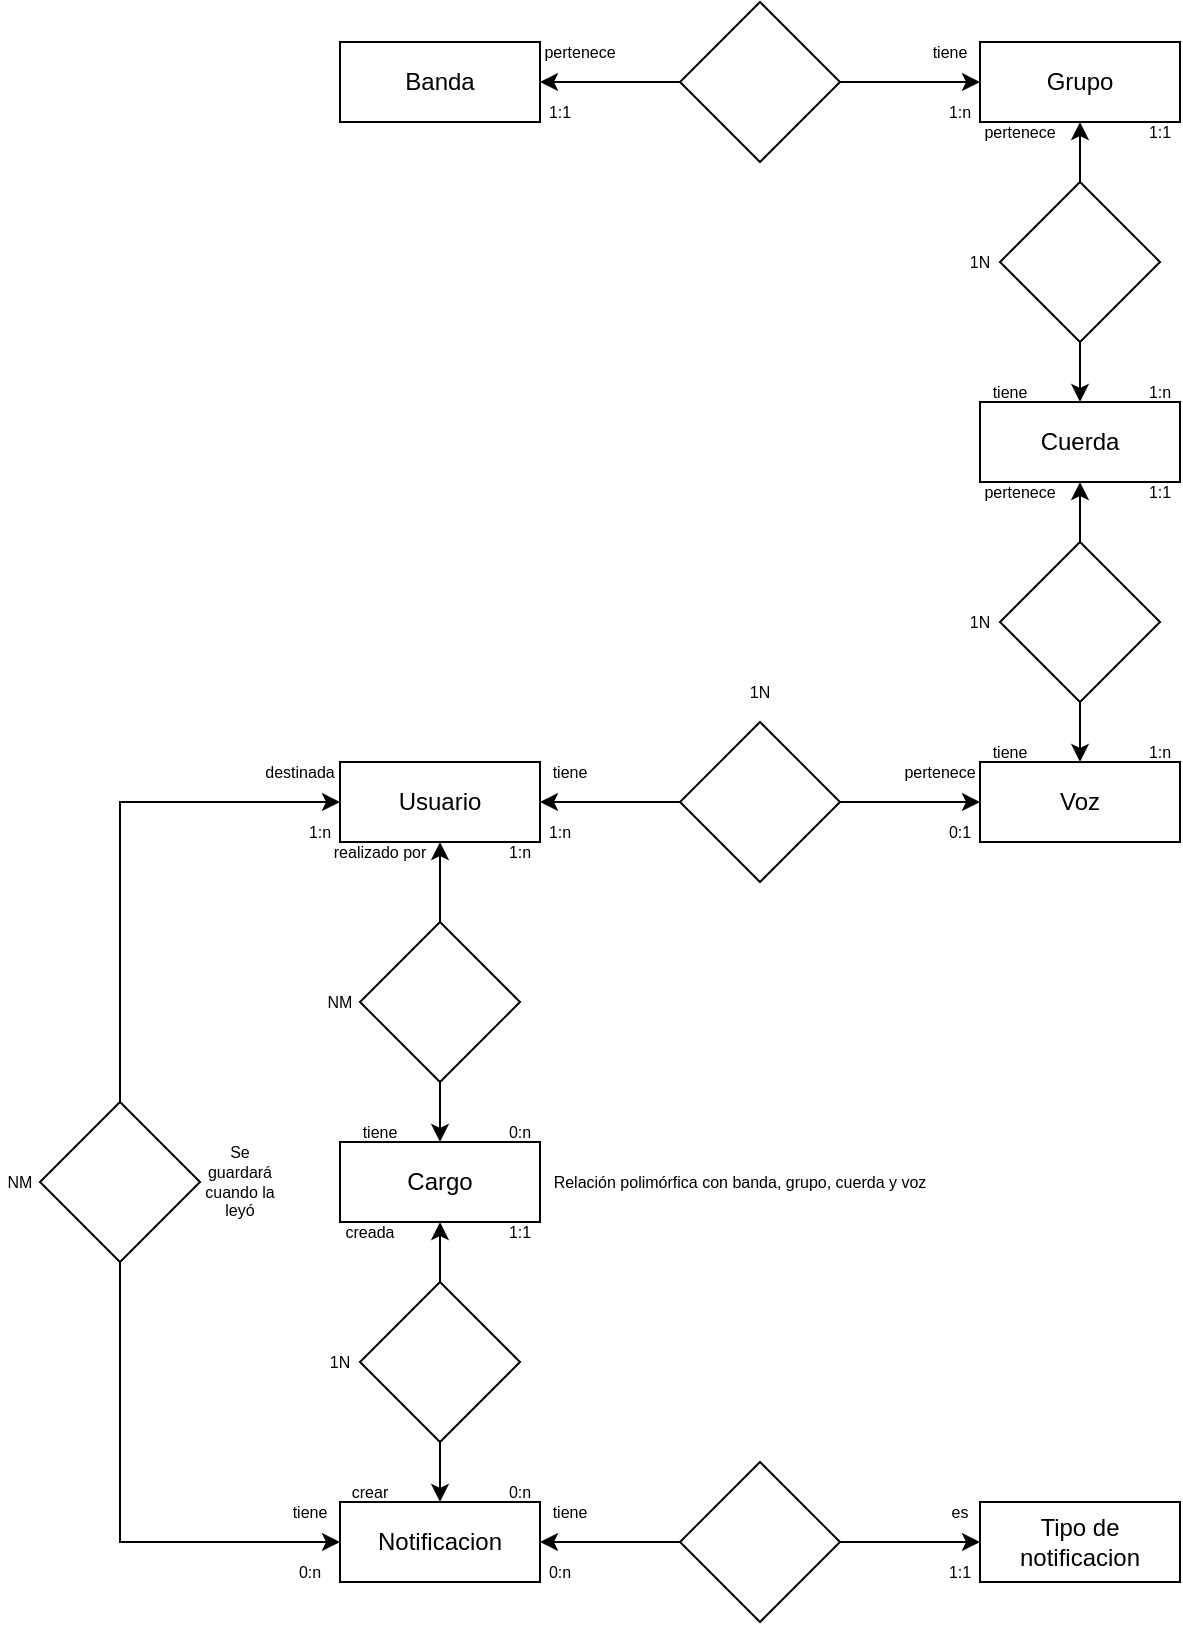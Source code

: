 <mxfile version="19.0.3" type="device"><diagram id="W8fPBjSbihFKDz3j0o1E" name="Página-1"><mxGraphModel dx="1422" dy="865" grid="1" gridSize="10" guides="1" tooltips="1" connect="1" arrows="1" fold="1" page="1" pageScale="1" pageWidth="827" pageHeight="1169" math="0" shadow="0"><root><mxCell id="0"/><mxCell id="1" parent="0"/><mxCell id="aNaEhvauE21cdTZv5IKZ-1" value="Usuario" style="whiteSpace=wrap;html=1;align=center;" vertex="1" parent="1"><mxGeometry x="350" y="420" width="100" height="40" as="geometry"/></mxCell><mxCell id="aNaEhvauE21cdTZv5IKZ-2" value="Voz" style="whiteSpace=wrap;html=1;align=center;" vertex="1" parent="1"><mxGeometry x="670" y="420" width="100" height="40" as="geometry"/></mxCell><mxCell id="aNaEhvauE21cdTZv5IKZ-4" style="edgeStyle=orthogonalEdgeStyle;rounded=0;orthogonalLoop=1;jettySize=auto;html=1;exitX=0;exitY=0.5;exitDx=0;exitDy=0;entryX=1;entryY=0.5;entryDx=0;entryDy=0;" edge="1" parent="1" source="aNaEhvauE21cdTZv5IKZ-3" target="aNaEhvauE21cdTZv5IKZ-1"><mxGeometry relative="1" as="geometry"/></mxCell><mxCell id="aNaEhvauE21cdTZv5IKZ-5" style="edgeStyle=orthogonalEdgeStyle;rounded=0;orthogonalLoop=1;jettySize=auto;html=1;exitX=1;exitY=0.5;exitDx=0;exitDy=0;entryX=0;entryY=0.5;entryDx=0;entryDy=0;" edge="1" parent="1" source="aNaEhvauE21cdTZv5IKZ-3" target="aNaEhvauE21cdTZv5IKZ-2"><mxGeometry relative="1" as="geometry"/></mxCell><mxCell id="aNaEhvauE21cdTZv5IKZ-3" value="" style="shape=rhombus;perimeter=rhombusPerimeter;whiteSpace=wrap;html=1;align=center;" vertex="1" parent="1"><mxGeometry x="520" y="400" width="80" height="80" as="geometry"/></mxCell><mxCell id="aNaEhvauE21cdTZv5IKZ-6" value="Cargo" style="whiteSpace=wrap;html=1;align=center;" vertex="1" parent="1"><mxGeometry x="350" y="610" width="100" height="40" as="geometry"/></mxCell><mxCell id="aNaEhvauE21cdTZv5IKZ-7" value="Cuerda" style="whiteSpace=wrap;html=1;align=center;" vertex="1" parent="1"><mxGeometry x="670" y="240" width="100" height="40" as="geometry"/></mxCell><mxCell id="aNaEhvauE21cdTZv5IKZ-8" value="Grupo" style="whiteSpace=wrap;html=1;align=center;" vertex="1" parent="1"><mxGeometry x="670" y="60" width="100" height="40" as="geometry"/></mxCell><mxCell id="aNaEhvauE21cdTZv5IKZ-10" style="edgeStyle=orthogonalEdgeStyle;rounded=0;orthogonalLoop=1;jettySize=auto;html=1;exitX=0.5;exitY=1;exitDx=0;exitDy=0;entryX=0.5;entryY=0;entryDx=0;entryDy=0;" edge="1" parent="1" source="aNaEhvauE21cdTZv5IKZ-9" target="aNaEhvauE21cdTZv5IKZ-2"><mxGeometry relative="1" as="geometry"/></mxCell><mxCell id="aNaEhvauE21cdTZv5IKZ-11" style="edgeStyle=orthogonalEdgeStyle;rounded=0;orthogonalLoop=1;jettySize=auto;html=1;exitX=0.5;exitY=0;exitDx=0;exitDy=0;entryX=0.5;entryY=1;entryDx=0;entryDy=0;" edge="1" parent="1" source="aNaEhvauE21cdTZv5IKZ-9" target="aNaEhvauE21cdTZv5IKZ-7"><mxGeometry relative="1" as="geometry"/></mxCell><mxCell id="aNaEhvauE21cdTZv5IKZ-9" value="" style="shape=rhombus;perimeter=rhombusPerimeter;whiteSpace=wrap;html=1;align=center;" vertex="1" parent="1"><mxGeometry x="680" y="310" width="80" height="80" as="geometry"/></mxCell><mxCell id="aNaEhvauE21cdTZv5IKZ-13" style="edgeStyle=orthogonalEdgeStyle;rounded=0;orthogonalLoop=1;jettySize=auto;html=1;exitX=0.5;exitY=1;exitDx=0;exitDy=0;entryX=0.5;entryY=0;entryDx=0;entryDy=0;" edge="1" parent="1" source="aNaEhvauE21cdTZv5IKZ-12" target="aNaEhvauE21cdTZv5IKZ-7"><mxGeometry relative="1" as="geometry"/></mxCell><mxCell id="aNaEhvauE21cdTZv5IKZ-14" style="edgeStyle=orthogonalEdgeStyle;rounded=0;orthogonalLoop=1;jettySize=auto;html=1;exitX=0.5;exitY=0;exitDx=0;exitDy=0;entryX=0.5;entryY=1;entryDx=0;entryDy=0;" edge="1" parent="1" source="aNaEhvauE21cdTZv5IKZ-12" target="aNaEhvauE21cdTZv5IKZ-8"><mxGeometry relative="1" as="geometry"/></mxCell><mxCell id="aNaEhvauE21cdTZv5IKZ-12" value="" style="shape=rhombus;perimeter=rhombusPerimeter;whiteSpace=wrap;html=1;align=center;" vertex="1" parent="1"><mxGeometry x="680" y="130" width="80" height="80" as="geometry"/></mxCell><mxCell id="aNaEhvauE21cdTZv5IKZ-21" value="pertenece" style="text;html=1;strokeColor=none;fillColor=none;align=center;verticalAlign=middle;whiteSpace=wrap;rounded=0;fontSize=8;" vertex="1" parent="1"><mxGeometry x="630" y="420" width="40" height="10" as="geometry"/></mxCell><mxCell id="aNaEhvauE21cdTZv5IKZ-22" value="pertenece" style="text;html=1;strokeColor=none;fillColor=none;align=center;verticalAlign=middle;whiteSpace=wrap;rounded=0;fontSize=8;" vertex="1" parent="1"><mxGeometry x="670" y="280" width="40" height="10" as="geometry"/></mxCell><mxCell id="aNaEhvauE21cdTZv5IKZ-23" value="pertenece" style="text;html=1;strokeColor=none;fillColor=none;align=center;verticalAlign=middle;whiteSpace=wrap;rounded=0;fontSize=8;" vertex="1" parent="1"><mxGeometry x="670" y="100" width="40" height="10" as="geometry"/></mxCell><mxCell id="aNaEhvauE21cdTZv5IKZ-24" value="0:1" style="text;html=1;strokeColor=none;fillColor=none;align=center;verticalAlign=middle;whiteSpace=wrap;rounded=0;fontSize=8;" vertex="1" parent="1"><mxGeometry x="650" y="450" width="20" height="10" as="geometry"/></mxCell><mxCell id="aNaEhvauE21cdTZv5IKZ-25" value="1:1" style="text;html=1;strokeColor=none;fillColor=none;align=center;verticalAlign=middle;whiteSpace=wrap;rounded=0;fontSize=8;" vertex="1" parent="1"><mxGeometry x="750" y="280" width="20" height="10" as="geometry"/></mxCell><mxCell id="aNaEhvauE21cdTZv5IKZ-26" value="1:1" style="text;html=1;strokeColor=none;fillColor=none;align=center;verticalAlign=middle;whiteSpace=wrap;rounded=0;fontSize=8;" vertex="1" parent="1"><mxGeometry x="750" y="100" width="20" height="10" as="geometry"/></mxCell><mxCell id="aNaEhvauE21cdTZv5IKZ-27" value="1:n" style="text;html=1;strokeColor=none;fillColor=none;align=center;verticalAlign=middle;whiteSpace=wrap;rounded=0;fontSize=8;" vertex="1" parent="1"><mxGeometry x="750" y="230" width="20" height="10" as="geometry"/></mxCell><mxCell id="aNaEhvauE21cdTZv5IKZ-28" value="1:n" style="text;html=1;strokeColor=none;fillColor=none;align=center;verticalAlign=middle;whiteSpace=wrap;rounded=0;fontSize=8;" vertex="1" parent="1"><mxGeometry x="750" y="410" width="20" height="10" as="geometry"/></mxCell><mxCell id="aNaEhvauE21cdTZv5IKZ-29" value="tiene" style="text;html=1;strokeColor=none;fillColor=none;align=center;verticalAlign=middle;whiteSpace=wrap;rounded=0;fontSize=8;" vertex="1" parent="1"><mxGeometry x="670" y="230" width="30" height="10" as="geometry"/></mxCell><mxCell id="aNaEhvauE21cdTZv5IKZ-31" value="tiene" style="text;html=1;strokeColor=none;fillColor=none;align=center;verticalAlign=middle;whiteSpace=wrap;rounded=0;fontSize=8;" vertex="1" parent="1"><mxGeometry x="670" y="410" width="30" height="10" as="geometry"/></mxCell><mxCell id="aNaEhvauE21cdTZv5IKZ-32" value="tiene" style="text;html=1;strokeColor=none;fillColor=none;align=center;verticalAlign=middle;whiteSpace=wrap;rounded=0;fontSize=8;" vertex="1" parent="1"><mxGeometry x="450" y="420" width="30" height="10" as="geometry"/></mxCell><mxCell id="aNaEhvauE21cdTZv5IKZ-33" value="1:n" style="text;html=1;strokeColor=none;fillColor=none;align=center;verticalAlign=middle;whiteSpace=wrap;rounded=0;fontSize=8;" vertex="1" parent="1"><mxGeometry x="450" y="450" width="20" height="10" as="geometry"/></mxCell><mxCell id="aNaEhvauE21cdTZv5IKZ-34" value="1N" style="text;html=1;strokeColor=none;fillColor=none;align=center;verticalAlign=middle;whiteSpace=wrap;rounded=0;fontSize=8;" vertex="1" parent="1"><mxGeometry x="550" y="380" width="20" height="10" as="geometry"/></mxCell><mxCell id="aNaEhvauE21cdTZv5IKZ-35" value="1N" style="text;html=1;strokeColor=none;fillColor=none;align=center;verticalAlign=middle;whiteSpace=wrap;rounded=0;fontSize=8;" vertex="1" parent="1"><mxGeometry x="660" y="345" width="20" height="10" as="geometry"/></mxCell><mxCell id="aNaEhvauE21cdTZv5IKZ-36" value="1N" style="text;html=1;strokeColor=none;fillColor=none;align=center;verticalAlign=middle;whiteSpace=wrap;rounded=0;fontSize=8;" vertex="1" parent="1"><mxGeometry x="660" y="165" width="20" height="10" as="geometry"/></mxCell><mxCell id="aNaEhvauE21cdTZv5IKZ-38" style="edgeStyle=orthogonalEdgeStyle;rounded=0;orthogonalLoop=1;jettySize=auto;html=1;exitX=0.5;exitY=0;exitDx=0;exitDy=0;entryX=0.5;entryY=1;entryDx=0;entryDy=0;fontSize=8;" edge="1" parent="1" source="aNaEhvauE21cdTZv5IKZ-37" target="aNaEhvauE21cdTZv5IKZ-1"><mxGeometry relative="1" as="geometry"/></mxCell><mxCell id="aNaEhvauE21cdTZv5IKZ-39" style="edgeStyle=orthogonalEdgeStyle;rounded=0;orthogonalLoop=1;jettySize=auto;html=1;exitX=0.5;exitY=1;exitDx=0;exitDy=0;entryX=0.5;entryY=0;entryDx=0;entryDy=0;fontSize=8;" edge="1" parent="1" source="aNaEhvauE21cdTZv5IKZ-37" target="aNaEhvauE21cdTZv5IKZ-6"><mxGeometry relative="1" as="geometry"/></mxCell><mxCell id="aNaEhvauE21cdTZv5IKZ-37" value="" style="shape=rhombus;perimeter=rhombusPerimeter;whiteSpace=wrap;html=1;align=center;" vertex="1" parent="1"><mxGeometry x="360" y="500" width="80" height="80" as="geometry"/></mxCell><mxCell id="aNaEhvauE21cdTZv5IKZ-40" value="tiene" style="text;html=1;strokeColor=none;fillColor=none;align=center;verticalAlign=middle;whiteSpace=wrap;rounded=0;fontSize=8;" vertex="1" parent="1"><mxGeometry x="340" y="600" width="60" height="10" as="geometry"/></mxCell><mxCell id="aNaEhvauE21cdTZv5IKZ-41" value="realizado por" style="text;html=1;strokeColor=none;fillColor=none;align=center;verticalAlign=middle;whiteSpace=wrap;rounded=0;fontSize=8;" vertex="1" parent="1"><mxGeometry x="340" y="460" width="60" height="10" as="geometry"/></mxCell><mxCell id="aNaEhvauE21cdTZv5IKZ-42" value="0:n" style="text;html=1;strokeColor=none;fillColor=none;align=center;verticalAlign=middle;whiteSpace=wrap;rounded=0;fontSize=8;" vertex="1" parent="1"><mxGeometry x="430" y="600" width="20" height="10" as="geometry"/></mxCell><mxCell id="aNaEhvauE21cdTZv5IKZ-43" value="1:n" style="text;html=1;strokeColor=none;fillColor=none;align=center;verticalAlign=middle;whiteSpace=wrap;rounded=0;fontSize=8;" vertex="1" parent="1"><mxGeometry x="430" y="460" width="20" height="10" as="geometry"/></mxCell><mxCell id="aNaEhvauE21cdTZv5IKZ-44" value="NM" style="text;html=1;strokeColor=none;fillColor=none;align=center;verticalAlign=middle;whiteSpace=wrap;rounded=0;fontSize=8;" vertex="1" parent="1"><mxGeometry x="340" y="535" width="20" height="10" as="geometry"/></mxCell><mxCell id="aNaEhvauE21cdTZv5IKZ-45" value="Banda" style="whiteSpace=wrap;html=1;align=center;" vertex="1" parent="1"><mxGeometry x="350" y="60" width="100" height="40" as="geometry"/></mxCell><mxCell id="aNaEhvauE21cdTZv5IKZ-47" style="edgeStyle=orthogonalEdgeStyle;rounded=0;orthogonalLoop=1;jettySize=auto;html=1;exitX=1;exitY=0.5;exitDx=0;exitDy=0;entryX=0;entryY=0.5;entryDx=0;entryDy=0;fontSize=8;" edge="1" parent="1" source="aNaEhvauE21cdTZv5IKZ-46" target="aNaEhvauE21cdTZv5IKZ-8"><mxGeometry relative="1" as="geometry"/></mxCell><mxCell id="aNaEhvauE21cdTZv5IKZ-48" style="edgeStyle=orthogonalEdgeStyle;rounded=0;orthogonalLoop=1;jettySize=auto;html=1;exitX=0;exitY=0.5;exitDx=0;exitDy=0;entryX=1;entryY=0.5;entryDx=0;entryDy=0;fontSize=8;" edge="1" parent="1" source="aNaEhvauE21cdTZv5IKZ-46" target="aNaEhvauE21cdTZv5IKZ-45"><mxGeometry relative="1" as="geometry"/></mxCell><mxCell id="aNaEhvauE21cdTZv5IKZ-46" value="" style="shape=rhombus;perimeter=rhombusPerimeter;whiteSpace=wrap;html=1;align=center;" vertex="1" parent="1"><mxGeometry x="520" y="40" width="80" height="80" as="geometry"/></mxCell><mxCell id="aNaEhvauE21cdTZv5IKZ-49" value="pertenece" style="text;html=1;strokeColor=none;fillColor=none;align=center;verticalAlign=middle;whiteSpace=wrap;rounded=0;fontSize=8;" vertex="1" parent="1"><mxGeometry x="450" y="60" width="40" height="10" as="geometry"/></mxCell><mxCell id="aNaEhvauE21cdTZv5IKZ-51" value="1:1" style="text;html=1;strokeColor=none;fillColor=none;align=center;verticalAlign=middle;whiteSpace=wrap;rounded=0;fontSize=8;" vertex="1" parent="1"><mxGeometry x="450" y="90" width="20" height="10" as="geometry"/></mxCell><mxCell id="aNaEhvauE21cdTZv5IKZ-52" value="tiene" style="text;html=1;strokeColor=none;fillColor=none;align=center;verticalAlign=middle;whiteSpace=wrap;rounded=0;fontSize=8;" vertex="1" parent="1"><mxGeometry x="640" y="60" width="30" height="10" as="geometry"/></mxCell><mxCell id="aNaEhvauE21cdTZv5IKZ-53" value="1:n" style="text;html=1;strokeColor=none;fillColor=none;align=center;verticalAlign=middle;whiteSpace=wrap;rounded=0;fontSize=8;" vertex="1" parent="1"><mxGeometry x="650" y="90" width="20" height="10" as="geometry"/></mxCell><mxCell id="aNaEhvauE21cdTZv5IKZ-54" value="Relación polimórfica con banda, grupo, cuerda y voz" style="text;html=1;strokeColor=none;fillColor=none;align=center;verticalAlign=middle;whiteSpace=wrap;rounded=0;fontSize=8;" vertex="1" parent="1"><mxGeometry x="370" y="615" width="360" height="30" as="geometry"/></mxCell><mxCell id="aNaEhvauE21cdTZv5IKZ-55" value="Notificacion" style="whiteSpace=wrap;html=1;align=center;" vertex="1" parent="1"><mxGeometry x="350" y="790" width="100" height="40" as="geometry"/></mxCell><mxCell id="aNaEhvauE21cdTZv5IKZ-57" style="edgeStyle=orthogonalEdgeStyle;rounded=0;orthogonalLoop=1;jettySize=auto;html=1;exitX=0.5;exitY=0;exitDx=0;exitDy=0;entryX=0.5;entryY=1;entryDx=0;entryDy=0;fontSize=8;" edge="1" parent="1" source="aNaEhvauE21cdTZv5IKZ-56" target="aNaEhvauE21cdTZv5IKZ-6"><mxGeometry relative="1" as="geometry"/></mxCell><mxCell id="aNaEhvauE21cdTZv5IKZ-58" style="edgeStyle=orthogonalEdgeStyle;rounded=0;orthogonalLoop=1;jettySize=auto;html=1;exitX=0.5;exitY=1;exitDx=0;exitDy=0;entryX=0.5;entryY=0;entryDx=0;entryDy=0;fontSize=8;" edge="1" parent="1" source="aNaEhvauE21cdTZv5IKZ-56" target="aNaEhvauE21cdTZv5IKZ-55"><mxGeometry relative="1" as="geometry"/></mxCell><mxCell id="aNaEhvauE21cdTZv5IKZ-56" value="" style="shape=rhombus;perimeter=rhombusPerimeter;whiteSpace=wrap;html=1;align=center;" vertex="1" parent="1"><mxGeometry x="360" y="680" width="80" height="80" as="geometry"/></mxCell><mxCell id="aNaEhvauE21cdTZv5IKZ-59" value="crear" style="text;html=1;strokeColor=none;fillColor=none;align=center;verticalAlign=middle;whiteSpace=wrap;rounded=0;fontSize=8;" vertex="1" parent="1"><mxGeometry x="350" y="780" width="30" height="10" as="geometry"/></mxCell><mxCell id="aNaEhvauE21cdTZv5IKZ-60" value="0:n" style="text;html=1;strokeColor=none;fillColor=none;align=center;verticalAlign=middle;whiteSpace=wrap;rounded=0;fontSize=8;" vertex="1" parent="1"><mxGeometry x="430" y="780" width="20" height="10" as="geometry"/></mxCell><mxCell id="aNaEhvauE21cdTZv5IKZ-61" value="creada" style="text;html=1;strokeColor=none;fillColor=none;align=center;verticalAlign=middle;whiteSpace=wrap;rounded=0;fontSize=8;" vertex="1" parent="1"><mxGeometry x="350" y="650" width="30" height="10" as="geometry"/></mxCell><mxCell id="aNaEhvauE21cdTZv5IKZ-62" value="1:1" style="text;html=1;strokeColor=none;fillColor=none;align=center;verticalAlign=middle;whiteSpace=wrap;rounded=0;fontSize=8;" vertex="1" parent="1"><mxGeometry x="430" y="650" width="20" height="10" as="geometry"/></mxCell><mxCell id="aNaEhvauE21cdTZv5IKZ-63" value="1N" style="text;html=1;strokeColor=none;fillColor=none;align=center;verticalAlign=middle;whiteSpace=wrap;rounded=0;fontSize=8;" vertex="1" parent="1"><mxGeometry x="340" y="715" width="20" height="10" as="geometry"/></mxCell><mxCell id="aNaEhvauE21cdTZv5IKZ-65" value="destinada" style="text;html=1;strokeColor=none;fillColor=none;align=center;verticalAlign=middle;whiteSpace=wrap;rounded=0;fontSize=8;" vertex="1" parent="1"><mxGeometry x="310" y="420" width="40" height="10" as="geometry"/></mxCell><mxCell id="aNaEhvauE21cdTZv5IKZ-66" value="1:n" style="text;html=1;strokeColor=none;fillColor=none;align=center;verticalAlign=middle;whiteSpace=wrap;rounded=0;fontSize=8;" vertex="1" parent="1"><mxGeometry x="330" y="450" width="20" height="10" as="geometry"/></mxCell><mxCell id="aNaEhvauE21cdTZv5IKZ-67" value="tiene" style="text;html=1;strokeColor=none;fillColor=none;align=center;verticalAlign=middle;whiteSpace=wrap;rounded=0;fontSize=8;" vertex="1" parent="1"><mxGeometry x="320" y="790" width="30" height="10" as="geometry"/></mxCell><mxCell id="aNaEhvauE21cdTZv5IKZ-68" value="0:n" style="text;html=1;strokeColor=none;fillColor=none;align=center;verticalAlign=middle;whiteSpace=wrap;rounded=0;fontSize=8;" vertex="1" parent="1"><mxGeometry x="325" y="820" width="20" height="10" as="geometry"/></mxCell><mxCell id="aNaEhvauE21cdTZv5IKZ-70" style="edgeStyle=orthogonalEdgeStyle;rounded=0;orthogonalLoop=1;jettySize=auto;html=1;exitX=0.5;exitY=1;exitDx=0;exitDy=0;entryX=0;entryY=0.5;entryDx=0;entryDy=0;fontSize=8;" edge="1" parent="1" source="aNaEhvauE21cdTZv5IKZ-69" target="aNaEhvauE21cdTZv5IKZ-55"><mxGeometry relative="1" as="geometry"/></mxCell><mxCell id="aNaEhvauE21cdTZv5IKZ-71" style="edgeStyle=orthogonalEdgeStyle;rounded=0;orthogonalLoop=1;jettySize=auto;html=1;exitX=0.5;exitY=0;exitDx=0;exitDy=0;entryX=0;entryY=0.5;entryDx=0;entryDy=0;fontSize=8;" edge="1" parent="1" source="aNaEhvauE21cdTZv5IKZ-69" target="aNaEhvauE21cdTZv5IKZ-1"><mxGeometry relative="1" as="geometry"/></mxCell><mxCell id="aNaEhvauE21cdTZv5IKZ-69" value="" style="shape=rhombus;perimeter=rhombusPerimeter;whiteSpace=wrap;html=1;align=center;" vertex="1" parent="1"><mxGeometry x="200" y="590" width="80" height="80" as="geometry"/></mxCell><mxCell id="aNaEhvauE21cdTZv5IKZ-73" value="NM" style="text;html=1;strokeColor=none;fillColor=none;align=center;verticalAlign=middle;whiteSpace=wrap;rounded=0;fontSize=8;" vertex="1" parent="1"><mxGeometry x="180" y="625" width="20" height="10" as="geometry"/></mxCell><mxCell id="aNaEhvauE21cdTZv5IKZ-74" value="Se guardará cuando la leyó" style="text;html=1;strokeColor=none;fillColor=none;align=center;verticalAlign=middle;whiteSpace=wrap;rounded=0;fontSize=8;" vertex="1" parent="1"><mxGeometry x="280" y="615" width="40" height="30" as="geometry"/></mxCell><mxCell id="aNaEhvauE21cdTZv5IKZ-77" style="edgeStyle=orthogonalEdgeStyle;rounded=0;orthogonalLoop=1;jettySize=auto;html=1;exitX=1;exitY=0.5;exitDx=0;exitDy=0;entryX=0;entryY=0.5;entryDx=0;entryDy=0;fontSize=8;" edge="1" parent="1" source="aNaEhvauE21cdTZv5IKZ-75" target="aNaEhvauE21cdTZv5IKZ-76"><mxGeometry relative="1" as="geometry"/></mxCell><mxCell id="aNaEhvauE21cdTZv5IKZ-78" style="edgeStyle=orthogonalEdgeStyle;rounded=0;orthogonalLoop=1;jettySize=auto;html=1;exitX=0;exitY=0.5;exitDx=0;exitDy=0;entryX=1;entryY=0.5;entryDx=0;entryDy=0;fontSize=8;" edge="1" parent="1" source="aNaEhvauE21cdTZv5IKZ-75" target="aNaEhvauE21cdTZv5IKZ-55"><mxGeometry relative="1" as="geometry"/></mxCell><mxCell id="aNaEhvauE21cdTZv5IKZ-75" value="" style="shape=rhombus;perimeter=rhombusPerimeter;whiteSpace=wrap;html=1;align=center;" vertex="1" parent="1"><mxGeometry x="520" y="770" width="80" height="80" as="geometry"/></mxCell><mxCell id="aNaEhvauE21cdTZv5IKZ-76" value="Tipo de notificacion" style="whiteSpace=wrap;html=1;align=center;" vertex="1" parent="1"><mxGeometry x="670" y="790" width="100" height="40" as="geometry"/></mxCell><mxCell id="aNaEhvauE21cdTZv5IKZ-79" value="tiene" style="text;html=1;strokeColor=none;fillColor=none;align=center;verticalAlign=middle;whiteSpace=wrap;rounded=0;fontSize=8;" vertex="1" parent="1"><mxGeometry x="450" y="790" width="30" height="10" as="geometry"/></mxCell><mxCell id="aNaEhvauE21cdTZv5IKZ-80" value="0:n" style="text;html=1;strokeColor=none;fillColor=none;align=center;verticalAlign=middle;whiteSpace=wrap;rounded=0;fontSize=8;" vertex="1" parent="1"><mxGeometry x="450" y="820" width="20" height="10" as="geometry"/></mxCell><mxCell id="aNaEhvauE21cdTZv5IKZ-81" value="1:1" style="text;html=1;strokeColor=none;fillColor=none;align=center;verticalAlign=middle;whiteSpace=wrap;rounded=0;fontSize=8;" vertex="1" parent="1"><mxGeometry x="650" y="820" width="20" height="10" as="geometry"/></mxCell><mxCell id="aNaEhvauE21cdTZv5IKZ-82" value="es" style="text;html=1;strokeColor=none;fillColor=none;align=center;verticalAlign=middle;whiteSpace=wrap;rounded=0;fontSize=8;" vertex="1" parent="1"><mxGeometry x="645" y="790" width="30" height="10" as="geometry"/></mxCell></root></mxGraphModel></diagram></mxfile>